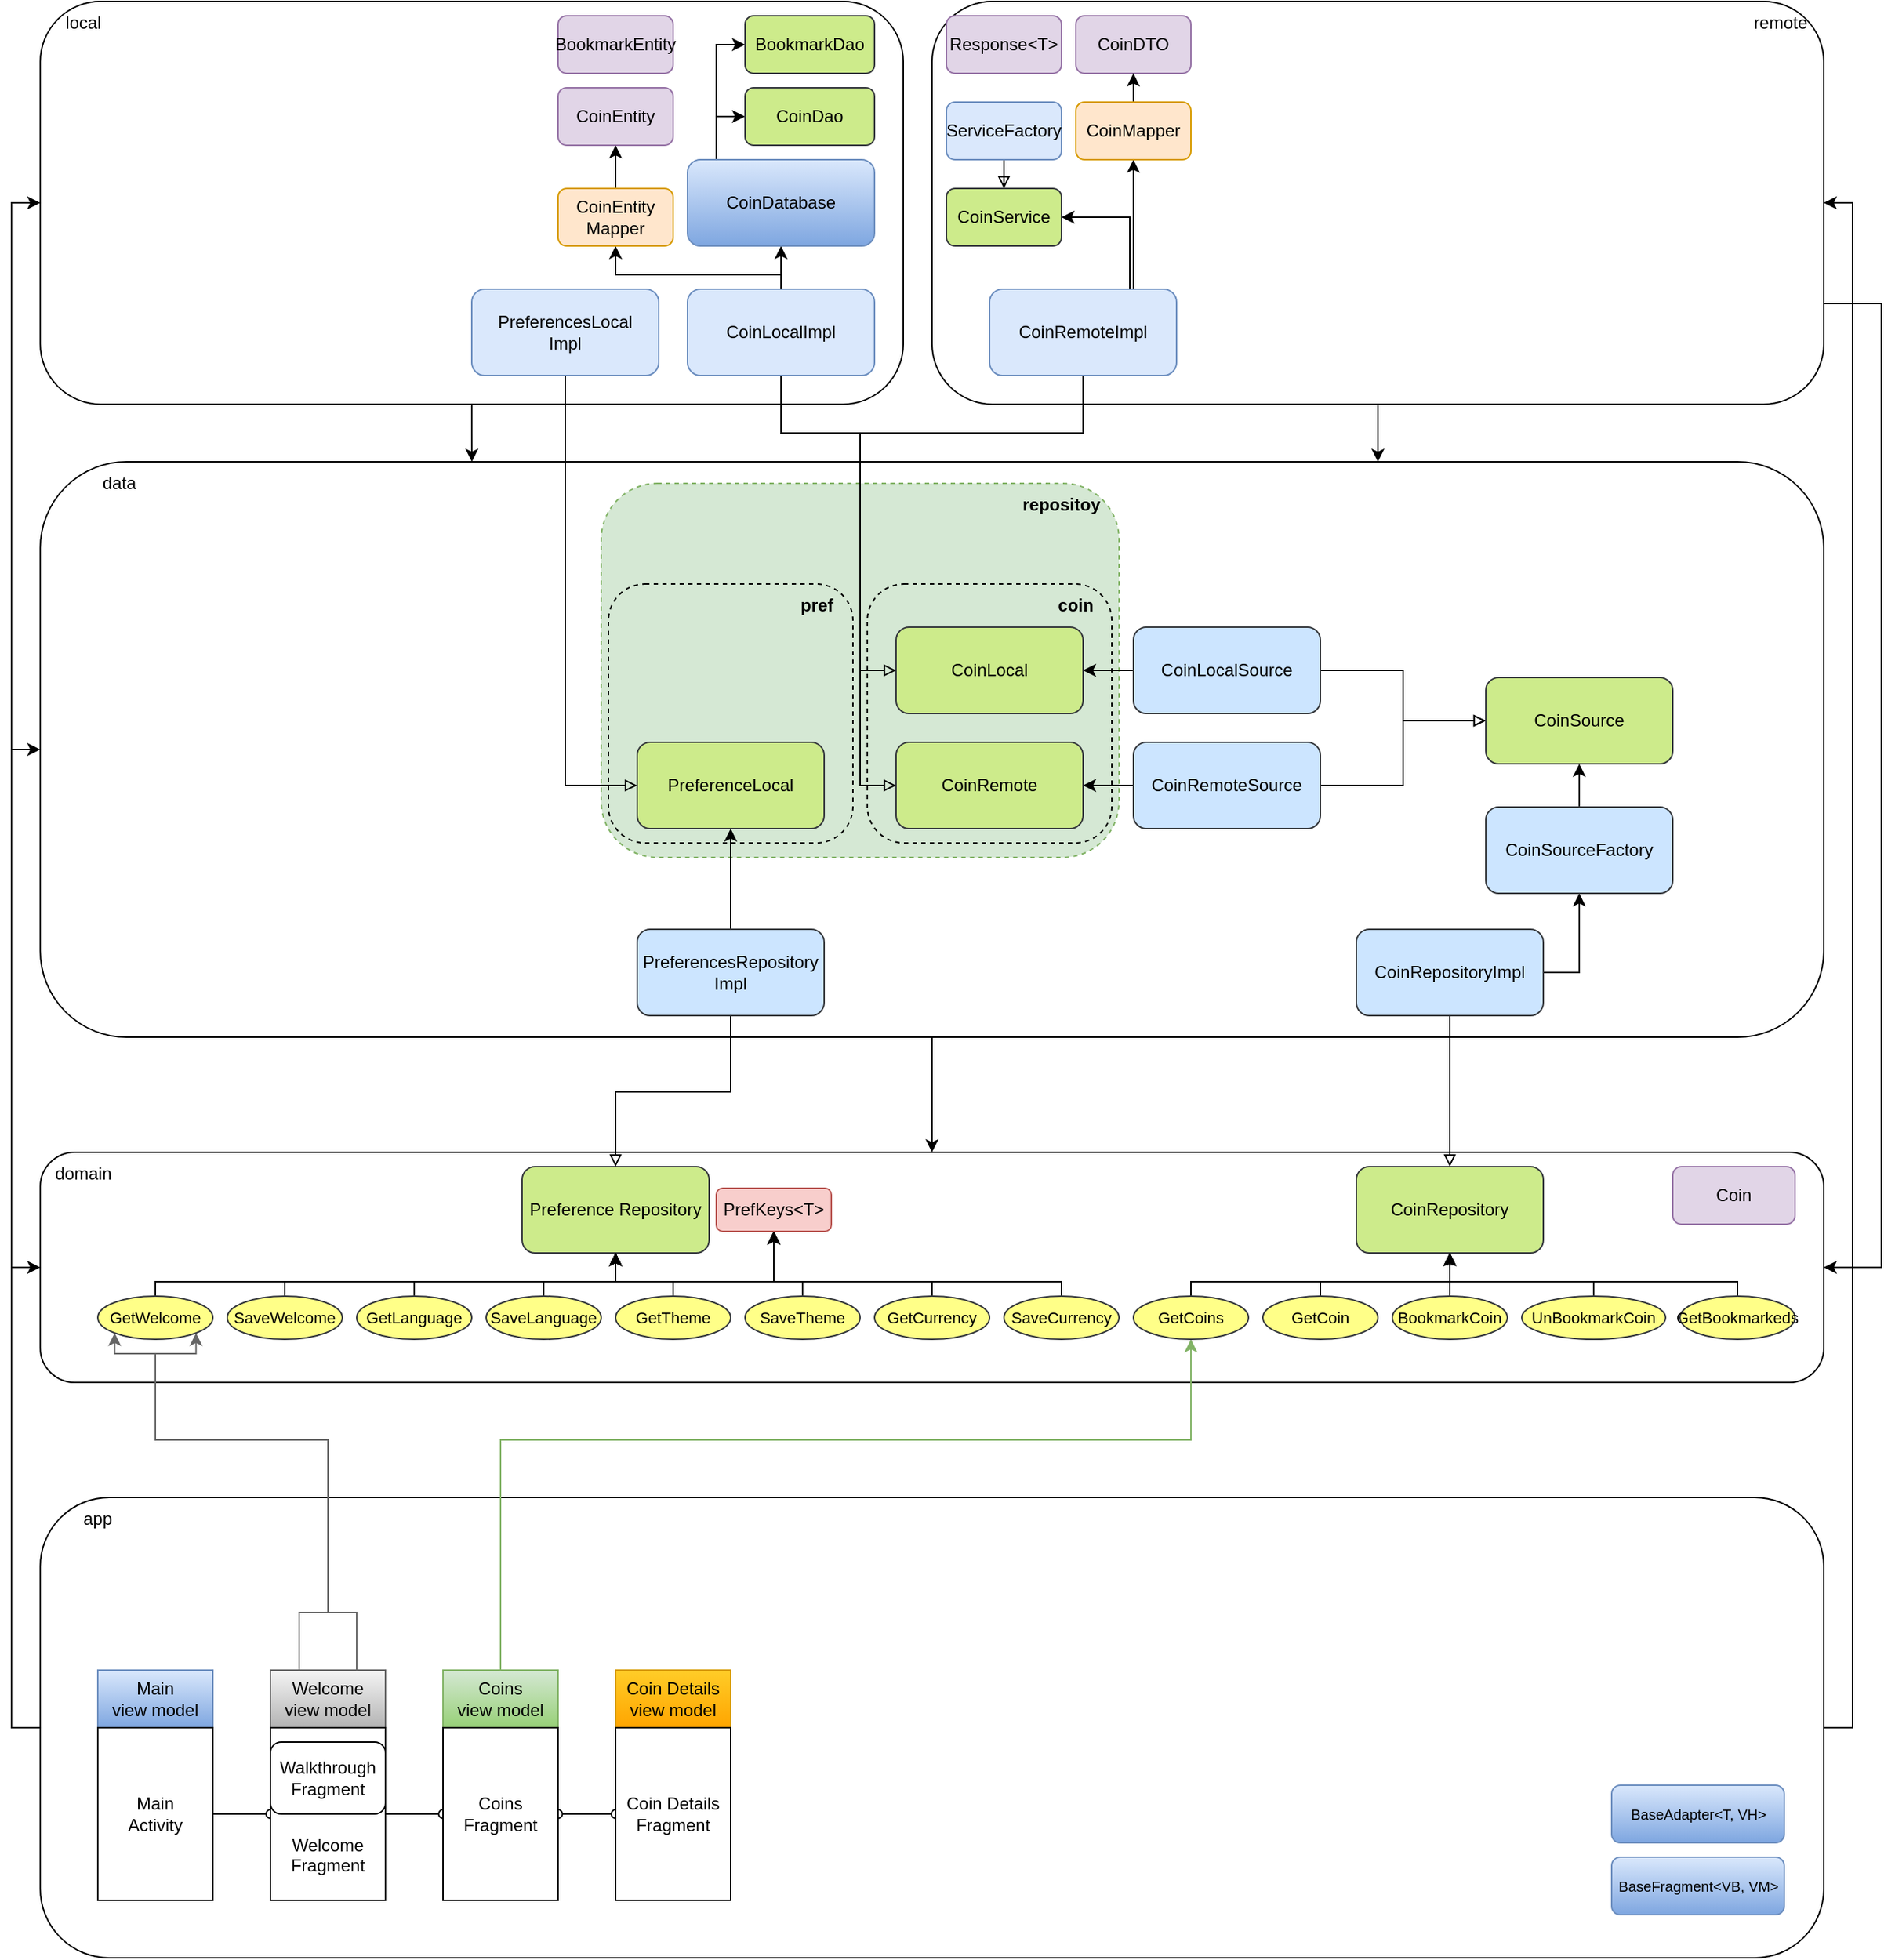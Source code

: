 <mxfile version="20.5.3" type="embed"><diagram name="Page-1" id="-E-ZyIsvf_o6zxuURSaw"><mxGraphModel dx="1271" dy="665" grid="0" gridSize="10" guides="1" tooltips="1" connect="1" arrows="1" fold="1" page="1" pageScale="1" pageWidth="1400" pageHeight="850" math="0" shadow="0"><root><mxCell id="0"/><mxCell id="1" parent="0"/><mxCell id="fiybinjcorVPDSeXrZhc-14" value="" style="rounded=1;whiteSpace=wrap;html=1;sketch=0;" parent="1" vertex="1"><mxGeometry x="720" y="160" width="620" height="280" as="geometry"/></mxCell><mxCell id="8B-w7mvv9o2OIYqW0WXh-8" style="edgeStyle=orthogonalEdgeStyle;rounded=0;orthogonalLoop=1;jettySize=auto;html=1;entryX=1;entryY=0.5;entryDx=0;entryDy=0;" parent="1" source="G5TcL7W7rNlP6_MCrIdF-5" target="fiybinjcorVPDSeXrZhc-14" edge="1"><mxGeometry relative="1" as="geometry"><Array as="points"><mxPoint x="1360" y="1360"/><mxPoint x="1360" y="300"/></Array></mxGeometry></mxCell><mxCell id="8B-w7mvv9o2OIYqW0WXh-9" style="edgeStyle=orthogonalEdgeStyle;rounded=0;orthogonalLoop=1;jettySize=auto;html=1;entryX=0;entryY=0.5;entryDx=0;entryDy=0;" parent="1" source="G5TcL7W7rNlP6_MCrIdF-5" target="G5TcL7W7rNlP6_MCrIdF-8" edge="1"><mxGeometry relative="1" as="geometry"><Array as="points"><mxPoint x="80" y="1360"/><mxPoint x="80" y="1040"/></Array></mxGeometry></mxCell><mxCell id="8B-w7mvv9o2OIYqW0WXh-10" style="edgeStyle=orthogonalEdgeStyle;rounded=0;orthogonalLoop=1;jettySize=auto;html=1;entryX=0;entryY=0.5;entryDx=0;entryDy=0;" parent="1" source="G5TcL7W7rNlP6_MCrIdF-5" target="G5TcL7W7rNlP6_MCrIdF-7" edge="1"><mxGeometry relative="1" as="geometry"><Array as="points"><mxPoint x="80" y="1360"/><mxPoint x="80" y="680"/></Array></mxGeometry></mxCell><mxCell id="8B-w7mvv9o2OIYqW0WXh-11" style="edgeStyle=orthogonalEdgeStyle;rounded=0;orthogonalLoop=1;jettySize=auto;html=1;entryX=0;entryY=0.5;entryDx=0;entryDy=0;" parent="1" source="G5TcL7W7rNlP6_MCrIdF-5" target="diqrvNJ3otsn1pAlMp7g-17" edge="1"><mxGeometry relative="1" as="geometry"><Array as="points"><mxPoint x="80" y="1360"/><mxPoint x="80" y="300"/></Array></mxGeometry></mxCell><mxCell id="G5TcL7W7rNlP6_MCrIdF-5" value="" style="rounded=1;whiteSpace=wrap;html=1;" parent="1" vertex="1"><mxGeometry x="100" y="1200" width="1240" height="320" as="geometry"/></mxCell><mxCell id="8B-w7mvv9o2OIYqW0WXh-16" style="edgeStyle=orthogonalEdgeStyle;rounded=0;orthogonalLoop=1;jettySize=auto;html=1;entryX=0.5;entryY=0;entryDx=0;entryDy=0;" parent="1" source="G5TcL7W7rNlP6_MCrIdF-7" target="G5TcL7W7rNlP6_MCrIdF-8" edge="1"><mxGeometry relative="1" as="geometry"/></mxCell><mxCell id="G5TcL7W7rNlP6_MCrIdF-7" value="" style="rounded=1;whiteSpace=wrap;html=1;" parent="1" vertex="1"><mxGeometry x="100" y="480" width="1240" height="400" as="geometry"/></mxCell><mxCell id="G5TcL7W7rNlP6_MCrIdF-8" value="" style="rounded=1;whiteSpace=wrap;html=1;" parent="1" vertex="1"><mxGeometry x="100" y="960" width="1240" height="160" as="geometry"/></mxCell><mxCell id="G5TcL7W7rNlP6_MCrIdF-9" value="Main&lt;br&gt;view model" style="rounded=0;whiteSpace=wrap;html=1;fillColor=#dae8fc;gradientColor=#7ea6e0;strokeColor=#6c8ebf;" parent="1" vertex="1"><mxGeometry x="140" y="1320" width="80" height="40" as="geometry"/></mxCell><mxCell id="9jZTcqss-zrhV2n4_d2R-40" style="edgeStyle=orthogonalEdgeStyle;rounded=0;orthogonalLoop=1;jettySize=auto;html=1;entryX=0;entryY=0.5;entryDx=0;entryDy=0;endArrow=oval;endFill=0;" parent="1" source="G5TcL7W7rNlP6_MCrIdF-10" target="G5TcL7W7rNlP6_MCrIdF-13" edge="1"><mxGeometry relative="1" as="geometry"/></mxCell><mxCell id="G5TcL7W7rNlP6_MCrIdF-10" value="Main&lt;br&gt;Activity" style="rounded=0;whiteSpace=wrap;html=1;" parent="1" vertex="1"><mxGeometry x="140" y="1360" width="80" height="120" as="geometry"/></mxCell><mxCell id="diqrvNJ3otsn1pAlMp7g-26" style="edgeStyle=orthogonalEdgeStyle;rounded=0;orthogonalLoop=1;jettySize=auto;html=1;exitX=0.75;exitY=0;exitDx=0;exitDy=0;entryX=1;entryY=1;entryDx=0;entryDy=0;fillColor=#f5f5f5;gradientColor=#b3b3b3;strokeColor=#666666;" parent="1" source="G5TcL7W7rNlP6_MCrIdF-12" target="G5TcL7W7rNlP6_MCrIdF-20" edge="1"><mxGeometry relative="1" as="geometry"><Array as="points"><mxPoint x="320" y="1280"/><mxPoint x="300" y="1280"/><mxPoint x="300" y="1160"/><mxPoint x="180" y="1160"/><mxPoint x="180" y="1100"/><mxPoint x="208" y="1100"/></Array></mxGeometry></mxCell><mxCell id="diqrvNJ3otsn1pAlMp7g-27" style="edgeStyle=orthogonalEdgeStyle;rounded=0;orthogonalLoop=1;jettySize=auto;html=1;exitX=0.25;exitY=0;exitDx=0;exitDy=0;entryX=0;entryY=1;entryDx=0;entryDy=0;fillColor=#f5f5f5;gradientColor=#b3b3b3;strokeColor=#666666;" parent="1" source="G5TcL7W7rNlP6_MCrIdF-12" target="G5TcL7W7rNlP6_MCrIdF-20" edge="1"><mxGeometry relative="1" as="geometry"><Array as="points"><mxPoint x="280" y="1280"/><mxPoint x="300" y="1280"/><mxPoint x="300" y="1160"/><mxPoint x="180" y="1160"/><mxPoint x="180" y="1100"/><mxPoint x="152" y="1100"/></Array></mxGeometry></mxCell><mxCell id="G5TcL7W7rNlP6_MCrIdF-12" value="Welcome&lt;br&gt;view model" style="rounded=0;whiteSpace=wrap;html=1;fillColor=#f5f5f5;gradientColor=#b3b3b3;strokeColor=#666666;" parent="1" vertex="1"><mxGeometry x="260" y="1320" width="80" height="40" as="geometry"/></mxCell><mxCell id="9jZTcqss-zrhV2n4_d2R-38" style="edgeStyle=orthogonalEdgeStyle;rounded=0;orthogonalLoop=1;jettySize=auto;html=1;entryX=0;entryY=0.5;entryDx=0;entryDy=0;endArrow=oval;endFill=0;" parent="1" source="G5TcL7W7rNlP6_MCrIdF-13" target="G5TcL7W7rNlP6_MCrIdF-15" edge="1"><mxGeometry relative="1" as="geometry"/></mxCell><mxCell id="G5TcL7W7rNlP6_MCrIdF-13" value="&lt;br&gt;&lt;br&gt;&lt;br&gt;&lt;br&gt;Welcome Fragment" style="rounded=0;whiteSpace=wrap;html=1;" parent="1" vertex="1"><mxGeometry x="260" y="1360" width="80" height="120" as="geometry"/></mxCell><mxCell id="9jZTcqss-zrhV2n4_d2R-31" style="edgeStyle=orthogonalEdgeStyle;rounded=0;orthogonalLoop=1;jettySize=auto;html=1;entryX=0.5;entryY=1;entryDx=0;entryDy=0;fillColor=#d5e8d4;gradientColor=#97d077;strokeColor=#82b366;" parent="1" source="G5TcL7W7rNlP6_MCrIdF-14" target="9jZTcqss-zrhV2n4_d2R-4" edge="1"><mxGeometry relative="1" as="geometry"><Array as="points"><mxPoint x="420" y="1160"/><mxPoint x="900" y="1160"/></Array></mxGeometry></mxCell><mxCell id="G5TcL7W7rNlP6_MCrIdF-14" value="Coins&lt;br&gt;view model" style="rounded=0;whiteSpace=wrap;html=1;fillColor=#d5e8d4;gradientColor=#97d077;strokeColor=#82b366;" parent="1" vertex="1"><mxGeometry x="380" y="1320" width="80" height="40" as="geometry"/></mxCell><mxCell id="9jZTcqss-zrhV2n4_d2R-41" style="edgeStyle=orthogonalEdgeStyle;rounded=0;orthogonalLoop=1;jettySize=auto;html=1;entryX=0;entryY=0.5;entryDx=0;entryDy=0;endArrow=oval;endFill=0;startArrow=oval;startFill=0;" parent="1" source="G5TcL7W7rNlP6_MCrIdF-15" target="G5TcL7W7rNlP6_MCrIdF-17" edge="1"><mxGeometry relative="1" as="geometry"/></mxCell><mxCell id="G5TcL7W7rNlP6_MCrIdF-15" value="Coins Fragment" style="rounded=0;whiteSpace=wrap;html=1;" parent="1" vertex="1"><mxGeometry x="380" y="1360" width="80" height="120" as="geometry"/></mxCell><mxCell id="G5TcL7W7rNlP6_MCrIdF-16" value="Coin Details&lt;br&gt;view model" style="rounded=0;whiteSpace=wrap;html=1;fillColor=#ffcd28;gradientColor=#ffa500;strokeColor=#d79b00;" parent="1" vertex="1"><mxGeometry x="500" y="1320" width="80" height="40" as="geometry"/></mxCell><mxCell id="G5TcL7W7rNlP6_MCrIdF-17" value="Coin Details&lt;br&gt;Fragment" style="rounded=0;whiteSpace=wrap;html=1;" parent="1" vertex="1"><mxGeometry x="500" y="1360" width="80" height="120" as="geometry"/></mxCell><mxCell id="G5TcL7W7rNlP6_MCrIdF-18" value="&lt;font style=&quot;font-size: 12px;&quot;&gt;Preference Repository&lt;/font&gt;" style="rounded=1;whiteSpace=wrap;html=1;fillColor=#cdeb8b;strokeColor=#36393d;" parent="1" vertex="1"><mxGeometry x="435" y="970" width="130" height="60" as="geometry"/></mxCell><mxCell id="diqrvNJ3otsn1pAlMp7g-2" style="edgeStyle=orthogonalEdgeStyle;rounded=0;orthogonalLoop=1;jettySize=auto;html=1;entryX=0.5;entryY=1;entryDx=0;entryDy=0;" parent="1" source="G5TcL7W7rNlP6_MCrIdF-20" target="G5TcL7W7rNlP6_MCrIdF-18" edge="1"><mxGeometry relative="1" as="geometry"><Array as="points"><mxPoint x="180" y="1050"/><mxPoint x="500" y="1050"/></Array></mxGeometry></mxCell><mxCell id="9Tw6lJnZpnQ8Tx6MwDwL-4" style="edgeStyle=orthogonalEdgeStyle;rounded=0;orthogonalLoop=1;jettySize=auto;html=1;entryX=0.5;entryY=1;entryDx=0;entryDy=0;" parent="1" source="G5TcL7W7rNlP6_MCrIdF-20" target="diqrvNJ3otsn1pAlMp7g-54" edge="1"><mxGeometry relative="1" as="geometry"><Array as="points"><mxPoint x="180" y="1050"/><mxPoint x="610" y="1050"/></Array></mxGeometry></mxCell><mxCell id="G5TcL7W7rNlP6_MCrIdF-20" value="GetWelcome" style="ellipse;whiteSpace=wrap;html=1;fontSize=11;fillColor=#ffff88;strokeColor=#36393d;" parent="1" vertex="1"><mxGeometry x="140" y="1060" width="80" height="30" as="geometry"/></mxCell><mxCell id="diqrvNJ3otsn1pAlMp7g-3" style="edgeStyle=orthogonalEdgeStyle;rounded=0;orthogonalLoop=1;jettySize=auto;html=1;" parent="1" source="G5TcL7W7rNlP6_MCrIdF-21" target="G5TcL7W7rNlP6_MCrIdF-18" edge="1"><mxGeometry relative="1" as="geometry"><Array as="points"><mxPoint x="270" y="1050"/><mxPoint x="500" y="1050"/></Array></mxGeometry></mxCell><mxCell id="9Tw6lJnZpnQ8Tx6MwDwL-5" style="edgeStyle=orthogonalEdgeStyle;rounded=0;orthogonalLoop=1;jettySize=auto;html=1;" parent="1" source="G5TcL7W7rNlP6_MCrIdF-21" target="diqrvNJ3otsn1pAlMp7g-54" edge="1"><mxGeometry relative="1" as="geometry"><Array as="points"><mxPoint x="270" y="1050"/><mxPoint x="610" y="1050"/></Array></mxGeometry></mxCell><mxCell id="G5TcL7W7rNlP6_MCrIdF-21" value="SaveWelcome" style="ellipse;whiteSpace=wrap;html=1;fontSize=11;fillColor=#ffff88;strokeColor=#36393d;" parent="1" vertex="1"><mxGeometry x="230" y="1060" width="80" height="30" as="geometry"/></mxCell><mxCell id="diqrvNJ3otsn1pAlMp7g-4" style="edgeStyle=orthogonalEdgeStyle;rounded=0;orthogonalLoop=1;jettySize=auto;html=1;" parent="1" source="G5TcL7W7rNlP6_MCrIdF-22" target="G5TcL7W7rNlP6_MCrIdF-18" edge="1"><mxGeometry relative="1" as="geometry"><Array as="points"><mxPoint x="360" y="1050"/><mxPoint x="500" y="1050"/></Array></mxGeometry></mxCell><mxCell id="9Tw6lJnZpnQ8Tx6MwDwL-6" style="edgeStyle=orthogonalEdgeStyle;rounded=0;orthogonalLoop=1;jettySize=auto;html=1;" parent="1" source="G5TcL7W7rNlP6_MCrIdF-22" target="diqrvNJ3otsn1pAlMp7g-54" edge="1"><mxGeometry relative="1" as="geometry"><Array as="points"><mxPoint x="360" y="1050"/><mxPoint x="610" y="1050"/></Array></mxGeometry></mxCell><mxCell id="G5TcL7W7rNlP6_MCrIdF-22" value="GetLanguage" style="ellipse;whiteSpace=wrap;html=1;fontSize=11;fillColor=#ffff88;strokeColor=#36393d;" parent="1" vertex="1"><mxGeometry x="320" y="1060" width="80" height="30" as="geometry"/></mxCell><mxCell id="diqrvNJ3otsn1pAlMp7g-5" style="edgeStyle=orthogonalEdgeStyle;rounded=0;orthogonalLoop=1;jettySize=auto;html=1;entryX=0.5;entryY=1;entryDx=0;entryDy=0;" parent="1" source="G5TcL7W7rNlP6_MCrIdF-23" target="G5TcL7W7rNlP6_MCrIdF-18" edge="1"><mxGeometry relative="1" as="geometry"><Array as="points"><mxPoint x="450" y="1050"/><mxPoint x="500" y="1050"/></Array></mxGeometry></mxCell><mxCell id="9Tw6lJnZpnQ8Tx6MwDwL-7" style="edgeStyle=orthogonalEdgeStyle;rounded=0;orthogonalLoop=1;jettySize=auto;html=1;entryX=0.5;entryY=1;entryDx=0;entryDy=0;" parent="1" source="G5TcL7W7rNlP6_MCrIdF-23" target="diqrvNJ3otsn1pAlMp7g-54" edge="1"><mxGeometry relative="1" as="geometry"><Array as="points"><mxPoint x="450" y="1050"/><mxPoint x="610" y="1050"/></Array></mxGeometry></mxCell><mxCell id="G5TcL7W7rNlP6_MCrIdF-23" value="SaveLanguage" style="ellipse;whiteSpace=wrap;html=1;fontSize=11;fillColor=#ffff88;strokeColor=#36393d;" parent="1" vertex="1"><mxGeometry x="410" y="1060" width="80" height="30" as="geometry"/></mxCell><mxCell id="diqrvNJ3otsn1pAlMp7g-6" style="edgeStyle=orthogonalEdgeStyle;rounded=0;orthogonalLoop=1;jettySize=auto;html=1;entryX=0.5;entryY=1;entryDx=0;entryDy=0;" parent="1" source="G5TcL7W7rNlP6_MCrIdF-24" target="G5TcL7W7rNlP6_MCrIdF-18" edge="1"><mxGeometry relative="1" as="geometry"><Array as="points"><mxPoint x="540" y="1050"/><mxPoint x="500" y="1050"/></Array></mxGeometry></mxCell><mxCell id="9Tw6lJnZpnQ8Tx6MwDwL-8" style="edgeStyle=orthogonalEdgeStyle;rounded=0;orthogonalLoop=1;jettySize=auto;html=1;" parent="1" source="G5TcL7W7rNlP6_MCrIdF-24" target="diqrvNJ3otsn1pAlMp7g-54" edge="1"><mxGeometry relative="1" as="geometry"><Array as="points"><mxPoint x="540" y="1050"/><mxPoint x="610" y="1050"/></Array></mxGeometry></mxCell><mxCell id="G5TcL7W7rNlP6_MCrIdF-24" value="GetTheme" style="ellipse;whiteSpace=wrap;html=1;fontSize=11;fillColor=#ffff88;strokeColor=#36393d;" parent="1" vertex="1"><mxGeometry x="500" y="1060" width="80" height="30" as="geometry"/></mxCell><mxCell id="diqrvNJ3otsn1pAlMp7g-7" style="edgeStyle=orthogonalEdgeStyle;rounded=0;orthogonalLoop=1;jettySize=auto;html=1;entryX=0.5;entryY=1;entryDx=0;entryDy=0;" parent="1" source="G5TcL7W7rNlP6_MCrIdF-25" target="G5TcL7W7rNlP6_MCrIdF-18" edge="1"><mxGeometry relative="1" as="geometry"><Array as="points"><mxPoint x="630" y="1050"/><mxPoint x="500" y="1050"/></Array></mxGeometry></mxCell><mxCell id="9Tw6lJnZpnQ8Tx6MwDwL-9" style="edgeStyle=orthogonalEdgeStyle;rounded=0;orthogonalLoop=1;jettySize=auto;html=1;" parent="1" source="G5TcL7W7rNlP6_MCrIdF-25" target="diqrvNJ3otsn1pAlMp7g-54" edge="1"><mxGeometry relative="1" as="geometry"><Array as="points"><mxPoint x="630" y="1050"/><mxPoint x="610" y="1050"/></Array></mxGeometry></mxCell><mxCell id="G5TcL7W7rNlP6_MCrIdF-25" value="SaveTheme" style="ellipse;whiteSpace=wrap;html=1;fontSize=11;fillColor=#ffff88;strokeColor=#36393d;" parent="1" vertex="1"><mxGeometry x="590" y="1060" width="80" height="30" as="geometry"/></mxCell><mxCell id="diqrvNJ3otsn1pAlMp7g-8" style="edgeStyle=orthogonalEdgeStyle;rounded=0;orthogonalLoop=1;jettySize=auto;html=1;entryX=0.5;entryY=1;entryDx=0;entryDy=0;" parent="1" source="G5TcL7W7rNlP6_MCrIdF-26" target="G5TcL7W7rNlP6_MCrIdF-18" edge="1"><mxGeometry relative="1" as="geometry"><Array as="points"><mxPoint x="720" y="1050"/><mxPoint x="500" y="1050"/></Array></mxGeometry></mxCell><mxCell id="G5TcL7W7rNlP6_MCrIdF-26" value="GetCurrency" style="ellipse;whiteSpace=wrap;html=1;fontSize=11;fillColor=#ffff88;strokeColor=#36393d;" parent="1" vertex="1"><mxGeometry x="680" y="1060" width="80" height="30" as="geometry"/></mxCell><mxCell id="diqrvNJ3otsn1pAlMp7g-9" style="edgeStyle=orthogonalEdgeStyle;rounded=0;orthogonalLoop=1;jettySize=auto;html=1;entryX=0.5;entryY=1;entryDx=0;entryDy=0;" parent="1" source="G5TcL7W7rNlP6_MCrIdF-27" target="G5TcL7W7rNlP6_MCrIdF-18" edge="1"><mxGeometry relative="1" as="geometry"><Array as="points"><mxPoint x="810" y="1050"/><mxPoint x="500" y="1050"/></Array></mxGeometry></mxCell><mxCell id="G5TcL7W7rNlP6_MCrIdF-27" value="SaveCurrency" style="ellipse;whiteSpace=wrap;html=1;fontSize=11;fillColor=#ffff88;strokeColor=#36393d;" parent="1" vertex="1"><mxGeometry x="770" y="1060" width="80" height="30" as="geometry"/></mxCell><mxCell id="G5TcL7W7rNlP6_MCrIdF-61" value="" style="edgeStyle=orthogonalEdgeStyle;rounded=0;orthogonalLoop=1;jettySize=auto;html=1;fontSize=12;" parent="1" edge="1"><mxGeometry relative="1" as="geometry"><mxPoint x="510" y="140" as="targetPoint"/></mxGeometry></mxCell><mxCell id="G5TcL7W7rNlP6_MCrIdF-68" value="" style="edgeStyle=orthogonalEdgeStyle;rounded=0;orthogonalLoop=1;jettySize=auto;html=1;fontSize=12;" parent="1" edge="1"><mxGeometry relative="1" as="geometry"><mxPoint x="370" y="70" as="targetPoint"/></mxGeometry></mxCell><mxCell id="G5TcL7W7rNlP6_MCrIdF-69" value="data" style="text;html=1;strokeColor=none;fillColor=none;align=center;verticalAlign=middle;whiteSpace=wrap;rounded=0;fontSize=12;" parent="1" vertex="1"><mxGeometry x="100" y="480" width="110" height="30" as="geometry"/></mxCell><mxCell id="G5TcL7W7rNlP6_MCrIdF-70" value="domain" style="text;html=1;strokeColor=none;fillColor=none;align=center;verticalAlign=middle;whiteSpace=wrap;rounded=0;fontSize=12;" parent="1" vertex="1"><mxGeometry x="100" y="960" width="60" height="30" as="geometry"/></mxCell><mxCell id="G5TcL7W7rNlP6_MCrIdF-71" value="app" style="text;html=1;strokeColor=none;fillColor=none;align=center;verticalAlign=middle;whiteSpace=wrap;rounded=0;fontSize=12;" parent="1" vertex="1"><mxGeometry x="100" y="1200" width="80" height="30" as="geometry"/></mxCell><mxCell id="G5TcL7W7rNlP6_MCrIdF-72" value="Walkthrough&lt;br&gt;Fragment" style="rounded=1;whiteSpace=wrap;html=1;fontSize=12;" parent="1" vertex="1"><mxGeometry x="260" y="1370" width="80" height="50" as="geometry"/></mxCell><mxCell id="diqrvNJ3otsn1pAlMp7g-10" value="" style="rounded=1;whiteSpace=wrap;html=1;fontSize=12;dashed=1;fillColor=#d5e8d4;strokeColor=#82b366;" parent="1" vertex="1"><mxGeometry x="490" y="495" width="360" height="260" as="geometry"/></mxCell><mxCell id="fiybinjcorVPDSeXrZhc-3" value="" style="rounded=1;whiteSpace=wrap;html=1;fontSize=12;dashed=1;fillColor=none;" parent="1" vertex="1"><mxGeometry x="675" y="565" width="170" height="180" as="geometry"/></mxCell><mxCell id="diqrvNJ3otsn1pAlMp7g-19" value="" style="rounded=1;whiteSpace=wrap;html=1;fontSize=12;dashed=1;fillColor=none;" parent="1" vertex="1"><mxGeometry x="495" y="565" width="170" height="180" as="geometry"/></mxCell><mxCell id="diqrvNJ3otsn1pAlMp7g-11" value="&lt;b&gt;repositoy&lt;/b&gt;" style="text;html=1;strokeColor=none;fillColor=none;align=center;verticalAlign=middle;whiteSpace=wrap;rounded=0;fontSize=12;rotation=0;" parent="1" vertex="1"><mxGeometry x="770" y="495" width="80" height="30" as="geometry"/></mxCell><mxCell id="diqrvNJ3otsn1pAlMp7g-12" value="PreferenceLocal" style="rounded=1;whiteSpace=wrap;html=1;fillColor=#cdeb8b;strokeColor=#36393d;" parent="1" vertex="1"><mxGeometry x="515" y="675" width="130" height="60" as="geometry"/></mxCell><mxCell id="8dqkjIhsqwQB_YQKlLrD-1" style="edgeStyle=orthogonalEdgeStyle;rounded=0;orthogonalLoop=1;jettySize=auto;html=1;entryX=0.242;entryY=0;entryDx=0;entryDy=0;entryPerimeter=0;" parent="1" source="diqrvNJ3otsn1pAlMp7g-17" target="G5TcL7W7rNlP6_MCrIdF-7" edge="1"><mxGeometry relative="1" as="geometry"/></mxCell><mxCell id="diqrvNJ3otsn1pAlMp7g-17" value="" style="rounded=1;whiteSpace=wrap;html=1;" parent="1" vertex="1"><mxGeometry x="100" y="160" width="600" height="280" as="geometry"/></mxCell><mxCell id="diqrvNJ3otsn1pAlMp7g-18" value="local" style="text;html=1;strokeColor=none;fillColor=none;align=center;verticalAlign=middle;whiteSpace=wrap;rounded=0;fontSize=12;" parent="1" vertex="1"><mxGeometry x="100" y="160" width="60" height="30" as="geometry"/></mxCell><mxCell id="diqrvNJ3otsn1pAlMp7g-20" value="&lt;b&gt;pref&lt;/b&gt;" style="text;html=1;strokeColor=none;fillColor=none;align=center;verticalAlign=middle;whiteSpace=wrap;rounded=0;fontSize=12;rotation=0;" parent="1" vertex="1"><mxGeometry x="610" y="565" width="60" height="30" as="geometry"/></mxCell><mxCell id="Bk7aKHN5v20y-Ur-kaEv-2" style="edgeStyle=orthogonalEdgeStyle;rounded=0;orthogonalLoop=1;jettySize=auto;html=1;endArrow=block;endFill=0;exitX=0.5;exitY=1;exitDx=0;exitDy=0;" parent="1" source="diqrvNJ3otsn1pAlMp7g-21" target="diqrvNJ3otsn1pAlMp7g-12" edge="1"><mxGeometry relative="1" as="geometry"><Array as="points"><mxPoint x="465" y="705"/></Array></mxGeometry></mxCell><mxCell id="diqrvNJ3otsn1pAlMp7g-21" value="PreferencesLocal&lt;br&gt;Impl" style="rounded=1;whiteSpace=wrap;html=1;fillColor=#dae8fc;strokeColor=#6c8ebf;" parent="1" vertex="1"><mxGeometry x="400" y="360" width="130" height="60" as="geometry"/></mxCell><mxCell id="fiybinjcorVPDSeXrZhc-8" style="edgeStyle=orthogonalEdgeStyle;rounded=0;orthogonalLoop=1;jettySize=auto;html=1;entryX=0.5;entryY=1;entryDx=0;entryDy=0;" parent="1" source="diqrvNJ3otsn1pAlMp7g-28" target="diqrvNJ3otsn1pAlMp7g-12" edge="1"><mxGeometry relative="1" as="geometry"/></mxCell><mxCell id="9jZTcqss-zrhV2n4_d2R-27" style="edgeStyle=orthogonalEdgeStyle;rounded=0;orthogonalLoop=1;jettySize=auto;html=1;endArrow=block;endFill=0;" parent="1" source="diqrvNJ3otsn1pAlMp7g-28" target="G5TcL7W7rNlP6_MCrIdF-18" edge="1"><mxGeometry relative="1" as="geometry"><Array as="points"><mxPoint x="580" y="918"/><mxPoint x="500" y="918"/></Array></mxGeometry></mxCell><mxCell id="diqrvNJ3otsn1pAlMp7g-28" value="PreferencesRepository&lt;br&gt;Impl" style="rounded=1;whiteSpace=wrap;html=1;fillColor=#cce5ff;strokeColor=#36393d;" parent="1" vertex="1"><mxGeometry x="515" y="805" width="130" height="60" as="geometry"/></mxCell><mxCell id="diqrvNJ3otsn1pAlMp7g-54" value="PrefKeys&amp;lt;T&amp;gt;" style="rounded=1;whiteSpace=wrap;html=1;fillColor=#f8cecc;strokeColor=#b85450;" parent="1" vertex="1"><mxGeometry x="570" y="985" width="80" height="30" as="geometry"/></mxCell><mxCell id="fiybinjcorVPDSeXrZhc-2" value="CoinRemote" style="rounded=1;whiteSpace=wrap;html=1;fillColor=#cdeb8b;strokeColor=#36393d;" parent="1" vertex="1"><mxGeometry x="695" y="675" width="130" height="60" as="geometry"/></mxCell><mxCell id="fiybinjcorVPDSeXrZhc-4" value="&lt;div&gt;&lt;b&gt;coin&lt;/b&gt;&lt;/div&gt;" style="text;html=1;strokeColor=none;fillColor=none;align=center;verticalAlign=middle;whiteSpace=wrap;rounded=0;fontSize=12;rotation=0;" parent="1" vertex="1"><mxGeometry x="790" y="565" width="60" height="30" as="geometry"/></mxCell><mxCell id="41" style="edgeStyle=orthogonalEdgeStyle;rounded=0;orthogonalLoop=1;jettySize=auto;html=1;endArrow=block;endFill=0;" edge="1" parent="1" source="fiybinjcorVPDSeXrZhc-9" target="9jZTcqss-zrhV2n4_d2R-1"><mxGeometry relative="1" as="geometry"/></mxCell><mxCell id="42" style="edgeStyle=orthogonalEdgeStyle;rounded=0;orthogonalLoop=1;jettySize=auto;html=1;entryX=0.5;entryY=1;entryDx=0;entryDy=0;endArrow=classic;endFill=1;" edge="1" parent="1" source="fiybinjcorVPDSeXrZhc-9" target="2"><mxGeometry relative="1" as="geometry"><Array as="points"><mxPoint x="1170" y="835"/></Array></mxGeometry></mxCell><mxCell id="fiybinjcorVPDSeXrZhc-9" value="CoinRepositoryImpl" style="rounded=1;whiteSpace=wrap;html=1;fillColor=#cce5ff;strokeColor=#36393d;" parent="1" vertex="1"><mxGeometry x="1015" y="805" width="130" height="60" as="geometry"/></mxCell><mxCell id="8B-w7mvv9o2OIYqW0WXh-17" style="edgeStyle=orthogonalEdgeStyle;rounded=0;orthogonalLoop=1;jettySize=auto;html=1;entryX=0.75;entryY=0;entryDx=0;entryDy=0;" parent="1" source="fiybinjcorVPDSeXrZhc-14" target="G5TcL7W7rNlP6_MCrIdF-7" edge="1"><mxGeometry relative="1" as="geometry"/></mxCell><mxCell id="8B-w7mvv9o2OIYqW0WXh-18" style="edgeStyle=orthogonalEdgeStyle;rounded=0;orthogonalLoop=1;jettySize=auto;html=1;entryX=1;entryY=0.5;entryDx=0;entryDy=0;exitX=1;exitY=0.75;exitDx=0;exitDy=0;" parent="1" source="fiybinjcorVPDSeXrZhc-14" target="G5TcL7W7rNlP6_MCrIdF-8" edge="1"><mxGeometry relative="1" as="geometry"><Array as="points"><mxPoint x="1380" y="370"/><mxPoint x="1380" y="1040"/></Array></mxGeometry></mxCell><mxCell id="fiybinjcorVPDSeXrZhc-15" value="remote" style="text;html=1;strokeColor=none;fillColor=none;align=center;verticalAlign=middle;whiteSpace=wrap;rounded=0;fontSize=12;" parent="1" vertex="1"><mxGeometry x="1280" y="160" width="60" height="30" as="geometry"/></mxCell><mxCell id="9jZTcqss-zrhV2n4_d2R-43" style="edgeStyle=orthogonalEdgeStyle;rounded=0;orthogonalLoop=1;jettySize=auto;html=1;endArrow=block;endFill=0;exitX=0.5;exitY=1;exitDx=0;exitDy=0;" parent="1" source="fiybinjcorVPDSeXrZhc-16" target="fiybinjcorVPDSeXrZhc-2" edge="1"><mxGeometry relative="1" as="geometry"><Array as="points"><mxPoint x="825" y="460"/><mxPoint x="670" y="460"/><mxPoint x="670" y="705"/></Array></mxGeometry></mxCell><mxCell id="31" style="edgeStyle=orthogonalEdgeStyle;rounded=0;orthogonalLoop=1;jettySize=auto;html=1;exitX=0.75;exitY=0;exitDx=0;exitDy=0;endArrow=classic;endFill=1;" edge="1" parent="1" source="fiybinjcorVPDSeXrZhc-16" target="30"><mxGeometry relative="1" as="geometry"><Array as="points"><mxPoint x="860" y="360"/></Array></mxGeometry></mxCell><mxCell id="32" style="edgeStyle=orthogonalEdgeStyle;rounded=0;orthogonalLoop=1;jettySize=auto;html=1;exitX=0.75;exitY=0;exitDx=0;exitDy=0;entryX=1;entryY=0.5;entryDx=0;entryDy=0;endArrow=classic;endFill=1;" edge="1" parent="1" source="fiybinjcorVPDSeXrZhc-16" target="29"><mxGeometry relative="1" as="geometry"><Array as="points"><mxPoint x="857" y="310"/></Array></mxGeometry></mxCell><mxCell id="fiybinjcorVPDSeXrZhc-16" value="CoinRemoteImpl" style="rounded=1;whiteSpace=wrap;html=1;fillColor=#dae8fc;strokeColor=#6c8ebf;" parent="1" vertex="1"><mxGeometry x="760" y="360" width="130" height="60" as="geometry"/></mxCell><mxCell id="L_DS6JSA2GLXRO1kF6Bz-3" value="CoinDTO" style="rounded=1;whiteSpace=wrap;html=1;fillColor=#e1d5e7;strokeColor=#9673a6;" parent="1" vertex="1"><mxGeometry x="820" y="170" width="80" height="40" as="geometry"/></mxCell><mxCell id="L_DS6JSA2GLXRO1kF6Bz-5" value="Response&amp;lt;T&amp;gt;" style="rounded=1;whiteSpace=wrap;html=1;fillColor=#e1d5e7;strokeColor=#9673a6;" parent="1" vertex="1"><mxGeometry x="730" y="170" width="80" height="40" as="geometry"/></mxCell><mxCell id="L_DS6JSA2GLXRO1kF6Bz-6" value="Coin" style="rounded=1;whiteSpace=wrap;html=1;fillColor=#e1d5e7;strokeColor=#9673a6;" parent="1" vertex="1"><mxGeometry x="1235" y="970" width="85" height="40" as="geometry"/></mxCell><mxCell id="9jZTcqss-zrhV2n4_d2R-1" value="&lt;font style=&quot;font-size: 12px;&quot;&gt;CoinRepository&lt;/font&gt;" style="rounded=1;whiteSpace=wrap;html=1;fillColor=#cdeb8b;strokeColor=#36393d;" parent="1" vertex="1"><mxGeometry x="1015" y="970" width="130" height="60" as="geometry"/></mxCell><mxCell id="9jZTcqss-zrhV2n4_d2R-2" style="edgeStyle=orthogonalEdgeStyle;rounded=0;orthogonalLoop=1;jettySize=auto;html=1;entryX=0.5;entryY=1;entryDx=0;entryDy=0;" parent="1" source="9jZTcqss-zrhV2n4_d2R-4" target="9jZTcqss-zrhV2n4_d2R-1" edge="1"><mxGeometry relative="1" as="geometry"><Array as="points"><mxPoint x="900" y="1050"/><mxPoint x="1080" y="1050"/></Array></mxGeometry></mxCell><mxCell id="9jZTcqss-zrhV2n4_d2R-4" value="GetCoins" style="ellipse;whiteSpace=wrap;html=1;fontSize=11;fillColor=#ffff88;strokeColor=#36393d;" parent="1" vertex="1"><mxGeometry x="860" y="1060" width="80" height="30" as="geometry"/></mxCell><mxCell id="9jZTcqss-zrhV2n4_d2R-5" style="edgeStyle=orthogonalEdgeStyle;rounded=0;orthogonalLoop=1;jettySize=auto;html=1;" parent="1" source="9jZTcqss-zrhV2n4_d2R-7" target="9jZTcqss-zrhV2n4_d2R-1" edge="1"><mxGeometry relative="1" as="geometry"><Array as="points"><mxPoint x="990" y="1050"/><mxPoint x="1080" y="1050"/></Array></mxGeometry></mxCell><mxCell id="9jZTcqss-zrhV2n4_d2R-7" value="GetCoin" style="ellipse;whiteSpace=wrap;html=1;fontSize=11;fillColor=#ffff88;strokeColor=#36393d;" parent="1" vertex="1"><mxGeometry x="950" y="1060" width="80" height="30" as="geometry"/></mxCell><mxCell id="9jZTcqss-zrhV2n4_d2R-11" style="edgeStyle=orthogonalEdgeStyle;rounded=0;orthogonalLoop=1;jettySize=auto;html=1;entryX=0.5;entryY=1;entryDx=0;entryDy=0;" parent="1" source="9jZTcqss-zrhV2n4_d2R-13" target="9jZTcqss-zrhV2n4_d2R-1" edge="1"><mxGeometry relative="1" as="geometry"><Array as="points"><mxPoint x="1080" y="1050"/><mxPoint x="1080" y="1050"/></Array></mxGeometry></mxCell><mxCell id="9jZTcqss-zrhV2n4_d2R-13" value="BookmarkCoin" style="ellipse;whiteSpace=wrap;html=1;fontSize=11;fillColor=#ffff88;strokeColor=#36393d;" parent="1" vertex="1"><mxGeometry x="1040" y="1060" width="80" height="30" as="geometry"/></mxCell><mxCell id="9jZTcqss-zrhV2n4_d2R-14" style="edgeStyle=orthogonalEdgeStyle;rounded=0;orthogonalLoop=1;jettySize=auto;html=1;entryX=0.5;entryY=1;entryDx=0;entryDy=0;" parent="1" source="9jZTcqss-zrhV2n4_d2R-16" target="9jZTcqss-zrhV2n4_d2R-1" edge="1"><mxGeometry relative="1" as="geometry"><Array as="points"><mxPoint x="1180" y="1050"/><mxPoint x="1080" y="1050"/></Array></mxGeometry></mxCell><mxCell id="9jZTcqss-zrhV2n4_d2R-16" value="UnBookmarkCoin" style="ellipse;whiteSpace=wrap;html=1;fontSize=11;fillColor=#ffff88;strokeColor=#36393d;" parent="1" vertex="1"><mxGeometry x="1130" y="1060" width="100" height="30" as="geometry"/></mxCell><mxCell id="9jZTcqss-zrhV2n4_d2R-35" value="&lt;font style=&quot;font-size: 10px;&quot;&gt;BaseAdapter&amp;lt;T, VH&amp;gt;&lt;br&gt;&lt;/font&gt;" style="rounded=1;whiteSpace=wrap;html=1;fillColor=#dae8fc;strokeColor=#6c8ebf;gradientColor=#7ea6e0;" parent="1" vertex="1"><mxGeometry x="1192.5" y="1400" width="120" height="40" as="geometry"/></mxCell><mxCell id="9jZTcqss-zrhV2n4_d2R-36" value="&lt;font style=&quot;font-size: 10px;&quot;&gt;BaseFragment&amp;lt;VB, VM&amp;gt;&lt;br&gt;&lt;/font&gt;" style="rounded=1;whiteSpace=wrap;html=1;fillColor=#dae8fc;strokeColor=#6c8ebf;gradientColor=#7ea6e0;" parent="1" vertex="1"><mxGeometry x="1192.5" y="1450" width="120" height="40" as="geometry"/></mxCell><mxCell id="Bk7aKHN5v20y-Ur-kaEv-1" value="CoinLocal" style="rounded=1;whiteSpace=wrap;html=1;fillColor=#cdeb8b;strokeColor=#36393d;" parent="1" vertex="1"><mxGeometry x="695" y="595" width="130" height="60" as="geometry"/></mxCell><mxCell id="Bk7aKHN5v20y-Ur-kaEv-4" style="edgeStyle=orthogonalEdgeStyle;rounded=0;orthogonalLoop=1;jettySize=auto;html=1;endArrow=block;endFill=0;entryX=0;entryY=0.5;entryDx=0;entryDy=0;" parent="1" source="Bk7aKHN5v20y-Ur-kaEv-3" target="Bk7aKHN5v20y-Ur-kaEv-1" edge="1"><mxGeometry relative="1" as="geometry"><Array as="points"><mxPoint x="615" y="460"/><mxPoint x="670" y="460"/><mxPoint x="670" y="625"/></Array></mxGeometry></mxCell><mxCell id="Bk7aKHN5v20y-Ur-kaEv-6" style="edgeStyle=orthogonalEdgeStyle;rounded=0;orthogonalLoop=1;jettySize=auto;html=1;" parent="1" source="Bk7aKHN5v20y-Ur-kaEv-3" target="Bk7aKHN5v20y-Ur-kaEv-5" edge="1"><mxGeometry relative="1" as="geometry"/></mxCell><mxCell id="Bk7aKHN5v20y-Ur-kaEv-15" style="edgeStyle=orthogonalEdgeStyle;rounded=0;orthogonalLoop=1;jettySize=auto;html=1;exitX=0.5;exitY=0;exitDx=0;exitDy=0;entryX=0.5;entryY=1;entryDx=0;entryDy=0;" parent="1" source="Bk7aKHN5v20y-Ur-kaEv-3" target="Bk7aKHN5v20y-Ur-kaEv-13" edge="1"><mxGeometry relative="1" as="geometry"><Array as="points"><mxPoint x="615" y="350"/><mxPoint x="500" y="350"/></Array></mxGeometry></mxCell><mxCell id="Bk7aKHN5v20y-Ur-kaEv-3" value="CoinLocalImpl" style="rounded=1;whiteSpace=wrap;html=1;fillColor=#dae8fc;strokeColor=#6c8ebf;" parent="1" vertex="1"><mxGeometry x="550" y="360" width="130" height="60" as="geometry"/></mxCell><mxCell id="Bk7aKHN5v20y-Ur-kaEv-9" style="edgeStyle=orthogonalEdgeStyle;rounded=0;orthogonalLoop=1;jettySize=auto;html=1;entryX=0;entryY=0.5;entryDx=0;entryDy=0;" parent="1" source="Bk7aKHN5v20y-Ur-kaEv-5" target="Bk7aKHN5v20y-Ur-kaEv-8" edge="1"><mxGeometry relative="1" as="geometry"><Array as="points"><mxPoint x="570" y="190"/></Array></mxGeometry></mxCell><mxCell id="Bk7aKHN5v20y-Ur-kaEv-10" style="edgeStyle=orthogonalEdgeStyle;rounded=0;orthogonalLoop=1;jettySize=auto;html=1;entryX=0;entryY=0.5;entryDx=0;entryDy=0;" parent="1" source="Bk7aKHN5v20y-Ur-kaEv-5" target="Bk7aKHN5v20y-Ur-kaEv-7" edge="1"><mxGeometry relative="1" as="geometry"><Array as="points"><mxPoint x="570" y="240"/></Array></mxGeometry></mxCell><mxCell id="Bk7aKHN5v20y-Ur-kaEv-5" value="CoinDatabase" style="rounded=1;whiteSpace=wrap;html=1;fillColor=#dae8fc;strokeColor=#6c8ebf;gradientColor=#7ea6e0;" parent="1" vertex="1"><mxGeometry x="550" y="270" width="130" height="60" as="geometry"/></mxCell><mxCell id="Bk7aKHN5v20y-Ur-kaEv-7" value="CoinDao" style="rounded=1;whiteSpace=wrap;html=1;fillColor=#cdeb8b;strokeColor=#36393d;" parent="1" vertex="1"><mxGeometry x="590" y="220" width="90" height="40" as="geometry"/></mxCell><mxCell id="Bk7aKHN5v20y-Ur-kaEv-8" value="BookmarkDao" style="rounded=1;whiteSpace=wrap;html=1;fillColor=#cdeb8b;strokeColor=#36393d;" parent="1" vertex="1"><mxGeometry x="590" y="170" width="90" height="40" as="geometry"/></mxCell><mxCell id="Bk7aKHN5v20y-Ur-kaEv-11" value="CoinEntity" style="rounded=1;whiteSpace=wrap;html=1;fillColor=#e1d5e7;strokeColor=#9673a6;" parent="1" vertex="1"><mxGeometry x="460" y="220" width="80" height="40" as="geometry"/></mxCell><mxCell id="Bk7aKHN5v20y-Ur-kaEv-12" value="BookmarkEntity" style="rounded=1;whiteSpace=wrap;html=1;fillColor=#e1d5e7;strokeColor=#9673a6;" parent="1" vertex="1"><mxGeometry x="460" y="170" width="80" height="40" as="geometry"/></mxCell><mxCell id="Bk7aKHN5v20y-Ur-kaEv-14" style="edgeStyle=orthogonalEdgeStyle;rounded=0;orthogonalLoop=1;jettySize=auto;html=1;" parent="1" source="Bk7aKHN5v20y-Ur-kaEv-13" target="Bk7aKHN5v20y-Ur-kaEv-11" edge="1"><mxGeometry relative="1" as="geometry"/></mxCell><mxCell id="Bk7aKHN5v20y-Ur-kaEv-13" value="CoinEntity&lt;br&gt;Mapper" style="rounded=1;whiteSpace=wrap;html=1;fillColor=#ffe6cc;strokeColor=#d79b00;" parent="1" vertex="1"><mxGeometry x="460" y="290" width="80" height="40" as="geometry"/></mxCell><mxCell id="9" style="edgeStyle=orthogonalEdgeStyle;rounded=0;orthogonalLoop=1;jettySize=auto;html=1;endArrow=classic;endFill=1;" edge="1" parent="1" source="2" target="8"><mxGeometry relative="1" as="geometry"/></mxCell><mxCell id="2" value="CoinSourceFactory" style="rounded=1;whiteSpace=wrap;html=1;fillColor=#cce5ff;strokeColor=#36393d;" vertex="1" parent="1"><mxGeometry x="1105" y="720" width="130" height="60" as="geometry"/></mxCell><mxCell id="6" style="edgeStyle=orthogonalEdgeStyle;rounded=0;orthogonalLoop=1;jettySize=auto;html=1;endArrow=classic;endFill=1;" edge="1" parent="1" source="4" target="fiybinjcorVPDSeXrZhc-2"><mxGeometry relative="1" as="geometry"/></mxCell><mxCell id="10" style="edgeStyle=orthogonalEdgeStyle;rounded=0;orthogonalLoop=1;jettySize=auto;html=1;entryX=0;entryY=0.5;entryDx=0;entryDy=0;endArrow=block;endFill=0;" edge="1" parent="1" source="4" target="8"><mxGeometry relative="1" as="geometry"/></mxCell><mxCell id="4" value="CoinRemoteSource" style="rounded=1;whiteSpace=wrap;html=1;fillColor=#cce5ff;strokeColor=#36393d;" vertex="1" parent="1"><mxGeometry x="860" y="675" width="130" height="60" as="geometry"/></mxCell><mxCell id="7" style="edgeStyle=orthogonalEdgeStyle;rounded=0;orthogonalLoop=1;jettySize=auto;html=1;endArrow=classic;endFill=1;" edge="1" parent="1" source="5" target="Bk7aKHN5v20y-Ur-kaEv-1"><mxGeometry relative="1" as="geometry"/></mxCell><mxCell id="11" style="edgeStyle=orthogonalEdgeStyle;rounded=0;orthogonalLoop=1;jettySize=auto;html=1;entryX=0;entryY=0.5;entryDx=0;entryDy=0;endArrow=block;endFill=0;" edge="1" parent="1" source="5" target="8"><mxGeometry relative="1" as="geometry"/></mxCell><mxCell id="5" value="CoinLocalSource" style="rounded=1;whiteSpace=wrap;html=1;fillColor=#cce5ff;strokeColor=#36393d;" vertex="1" parent="1"><mxGeometry x="860" y="595" width="130" height="60" as="geometry"/></mxCell><mxCell id="8" value="CoinSource" style="rounded=1;whiteSpace=wrap;html=1;fillColor=#cdeb8b;strokeColor=#36393d;" vertex="1" parent="1"><mxGeometry x="1105" y="630" width="130" height="60" as="geometry"/></mxCell><mxCell id="36" style="edgeStyle=orthogonalEdgeStyle;rounded=0;orthogonalLoop=1;jettySize=auto;html=1;endArrow=classic;endFill=1;" edge="1" parent="1" source="30" target="L_DS6JSA2GLXRO1kF6Bz-3"><mxGeometry relative="1" as="geometry"/></mxCell><mxCell id="30" value="CoinMapper" style="rounded=1;whiteSpace=wrap;html=1;fillColor=#ffe6cc;strokeColor=#d79b00;" vertex="1" parent="1"><mxGeometry x="820" y="230" width="80" height="40" as="geometry"/></mxCell><mxCell id="38" style="edgeStyle=orthogonalEdgeStyle;rounded=0;orthogonalLoop=1;jettySize=auto;html=1;endArrow=block;endFill=0;" edge="1" parent="1" source="26" target="29"><mxGeometry relative="1" as="geometry"/></mxCell><mxCell id="26" value="ServiceFactory" style="rounded=1;whiteSpace=wrap;html=1;fillColor=#dae8fc;strokeColor=#6c8ebf;" vertex="1" parent="1"><mxGeometry x="730" y="230" width="80" height="40" as="geometry"/></mxCell><mxCell id="29" value="CoinService" style="rounded=1;whiteSpace=wrap;html=1;fillColor=#cdeb8b;strokeColor=#36393d;" vertex="1" parent="1"><mxGeometry x="730" y="290" width="80" height="40" as="geometry"/></mxCell><mxCell id="40" style="edgeStyle=orthogonalEdgeStyle;rounded=0;orthogonalLoop=1;jettySize=auto;html=1;endArrow=block;endFill=0;" edge="1" parent="1" source="39" target="9jZTcqss-zrhV2n4_d2R-1"><mxGeometry relative="1" as="geometry"><Array as="points"><mxPoint x="1280" y="1050"/><mxPoint x="1080" y="1050"/></Array></mxGeometry></mxCell><mxCell id="39" value="GetBookmarkeds" style="ellipse;whiteSpace=wrap;html=1;fontSize=11;fillColor=#ffff88;strokeColor=#36393d;" vertex="1" parent="1"><mxGeometry x="1240" y="1060" width="80" height="30" as="geometry"/></mxCell></root></mxGraphModel></diagram></mxfile>